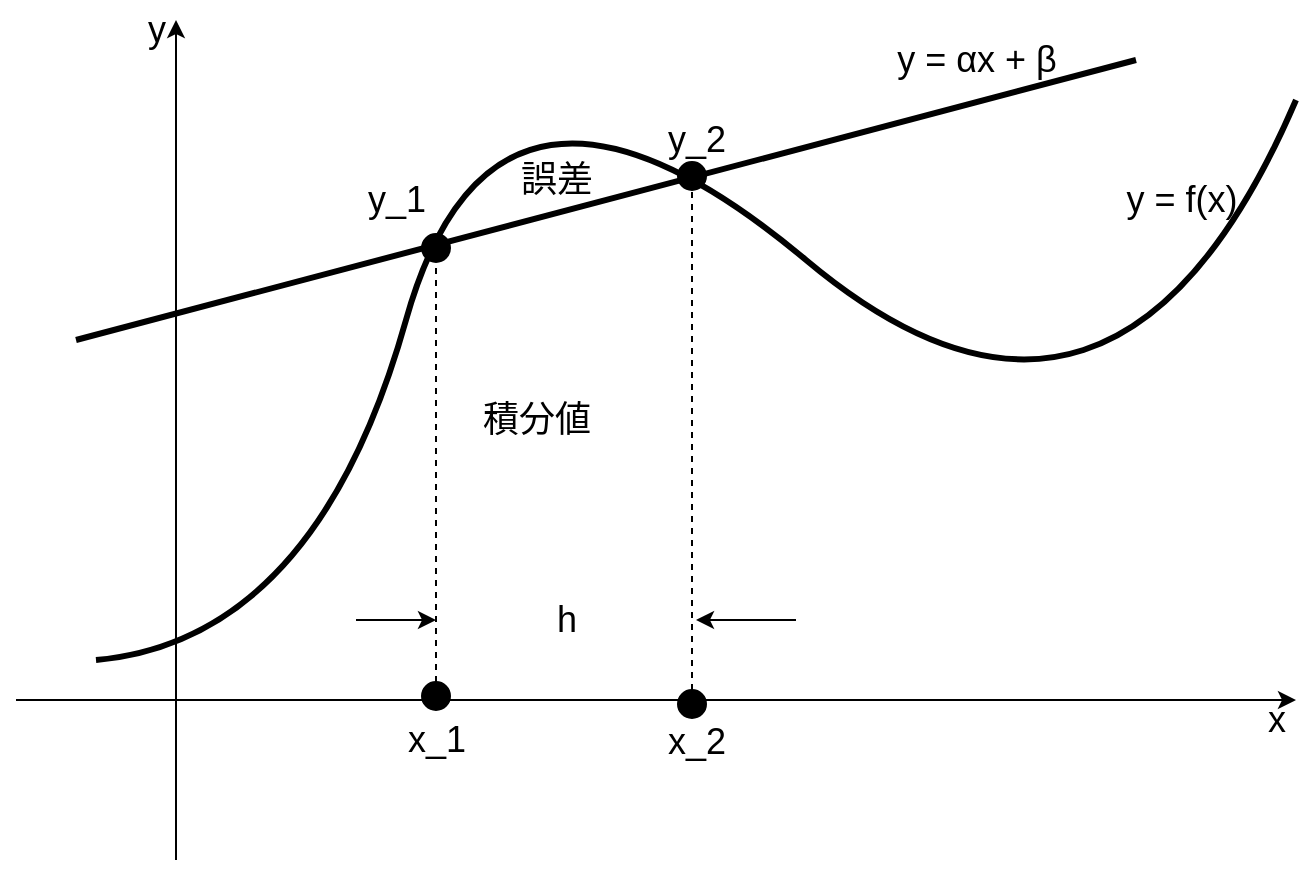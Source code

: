 <mxfile version="13.6.9" type="device"><diagram id="syfCUTotpAp9FUaSQOCl" name="Page-1"><mxGraphModel dx="946" dy="566" grid="1" gridSize="10" guides="1" tooltips="1" connect="1" arrows="1" fold="1" page="1" pageScale="1" pageWidth="850" pageHeight="1100" math="0" shadow="0"><root><mxCell id="0"/><mxCell id="1" parent="0"/><mxCell id="Ou8_ABRLZcwf8cWvMmEy-1" value="" style="endArrow=classic;html=1;fontSize=18;" edge="1" parent="1"><mxGeometry width="50" height="50" relative="1" as="geometry"><mxPoint x="120" y="440" as="sourcePoint"/><mxPoint x="120" y="20" as="targetPoint"/></mxGeometry></mxCell><mxCell id="Ou8_ABRLZcwf8cWvMmEy-2" value="y" style="text;html=1;align=center;verticalAlign=middle;resizable=0;points=[];autosize=1;fontSize=18;" vertex="1" parent="1"><mxGeometry x="100" y="10" width="20" height="30" as="geometry"/></mxCell><mxCell id="Ou8_ABRLZcwf8cWvMmEy-3" value="" style="endArrow=classic;html=1;fontSize=18;" edge="1" parent="1"><mxGeometry width="50" height="50" relative="1" as="geometry"><mxPoint x="40" y="360" as="sourcePoint"/><mxPoint x="680" y="360" as="targetPoint"/></mxGeometry></mxCell><mxCell id="Ou8_ABRLZcwf8cWvMmEy-4" value="x" style="text;html=1;align=center;verticalAlign=middle;resizable=0;points=[];autosize=1;fontSize=18;" vertex="1" parent="1"><mxGeometry x="660" y="355" width="20" height="30" as="geometry"/></mxCell><mxCell id="Ou8_ABRLZcwf8cWvMmEy-5" value="" style="curved=1;endArrow=none;html=1;endFill=0;strokeWidth=3;fontSize=18;" edge="1" parent="1"><mxGeometry width="50" height="50" relative="1" as="geometry"><mxPoint x="80" y="340" as="sourcePoint"/><mxPoint x="680" y="60" as="targetPoint"/><Array as="points"><mxPoint x="190" y="330"/><mxPoint x="280" y="10"/><mxPoint x="590" y="270"/></Array></mxGeometry></mxCell><mxCell id="Ou8_ABRLZcwf8cWvMmEy-6" value="&amp;nbsp;y = f(x)" style="text;html=1;align=center;verticalAlign=middle;resizable=0;points=[];autosize=1;fontSize=18;" vertex="1" parent="1"><mxGeometry x="580" y="95" width="80" height="30" as="geometry"/></mxCell><mxCell id="Ou8_ABRLZcwf8cWvMmEy-7" value="" style="endArrow=none;html=1;strokeWidth=3;fontSize=18;" edge="1" parent="1"><mxGeometry width="50" height="50" relative="1" as="geometry"><mxPoint x="70" y="180" as="sourcePoint"/><mxPoint x="600" y="40" as="targetPoint"/></mxGeometry></mxCell><mxCell id="Ou8_ABRLZcwf8cWvMmEy-8" value="y = αx + β" style="text;html=1;align=center;verticalAlign=middle;resizable=0;points=[];autosize=1;fontSize=18;" vertex="1" parent="1"><mxGeometry x="470" y="25" width="100" height="30" as="geometry"/></mxCell><mxCell id="Ou8_ABRLZcwf8cWvMmEy-10" value="" style="endArrow=circle;dashed=1;html=1;strokeWidth=1;fillColor=#A6DBFF;fontSize=18;startArrow=circle;startFill=1;endFill=1;" edge="1" parent="1"><mxGeometry width="50" height="50" relative="1" as="geometry"><mxPoint x="250" y="366" as="sourcePoint"/><mxPoint x="250" y="126" as="targetPoint"/></mxGeometry></mxCell><mxCell id="Ou8_ABRLZcwf8cWvMmEy-11" value="" style="endArrow=circle;dashed=1;html=1;strokeWidth=1;fillColor=#A6DBFF;fontSize=18;startArrow=circle;startFill=1;endFill=1;" edge="1" parent="1"><mxGeometry width="50" height="50" relative="1" as="geometry"><mxPoint x="378" y="370" as="sourcePoint"/><mxPoint x="378" y="90" as="targetPoint"/></mxGeometry></mxCell><mxCell id="Ou8_ABRLZcwf8cWvMmEy-12" value="" style="endArrow=classic;html=1;strokeWidth=1;fillColor=#A6DBFF;fontSize=18;" edge="1" parent="1"><mxGeometry width="50" height="50" relative="1" as="geometry"><mxPoint x="430" y="320" as="sourcePoint"/><mxPoint x="380" y="320" as="targetPoint"/></mxGeometry></mxCell><mxCell id="Ou8_ABRLZcwf8cWvMmEy-13" value="" style="endArrow=classic;html=1;strokeWidth=1;fillColor=#A6DBFF;fontSize=18;" edge="1" parent="1"><mxGeometry width="50" height="50" relative="1" as="geometry"><mxPoint x="210" y="320" as="sourcePoint"/><mxPoint x="250" y="320" as="targetPoint"/></mxGeometry></mxCell><mxCell id="Ou8_ABRLZcwf8cWvMmEy-14" value="h" style="text;html=1;align=center;verticalAlign=middle;resizable=0;points=[];autosize=1;fontSize=18;" vertex="1" parent="1"><mxGeometry x="300" y="305" width="30" height="30" as="geometry"/></mxCell><mxCell id="Ou8_ABRLZcwf8cWvMmEy-15" value="x_1" style="text;html=1;align=center;verticalAlign=middle;resizable=0;points=[];autosize=1;fontSize=18;" vertex="1" parent="1"><mxGeometry x="230" y="365" width="40" height="30" as="geometry"/></mxCell><mxCell id="Ou8_ABRLZcwf8cWvMmEy-16" value="x_2" style="text;html=1;align=center;verticalAlign=middle;resizable=0;points=[];autosize=1;fontSize=18;" vertex="1" parent="1"><mxGeometry x="360" y="366" width="40" height="30" as="geometry"/></mxCell><mxCell id="Ou8_ABRLZcwf8cWvMmEy-17" value="y_1" style="text;html=1;align=center;verticalAlign=middle;resizable=0;points=[];autosize=1;fontSize=18;" vertex="1" parent="1"><mxGeometry x="210" y="95" width="40" height="30" as="geometry"/></mxCell><mxCell id="Ou8_ABRLZcwf8cWvMmEy-18" value="y_2" style="text;html=1;align=center;verticalAlign=middle;resizable=0;points=[];autosize=1;fontSize=18;" vertex="1" parent="1"><mxGeometry x="360" y="65" width="40" height="30" as="geometry"/></mxCell><mxCell id="Ou8_ABRLZcwf8cWvMmEy-19" value="積分値" style="text;html=1;align=center;verticalAlign=middle;resizable=0;points=[];autosize=1;fontSize=18;" vertex="1" parent="1"><mxGeometry x="265" y="205" width="70" height="30" as="geometry"/></mxCell><mxCell id="Ou8_ABRLZcwf8cWvMmEy-20" value="誤差" style="text;html=1;align=center;verticalAlign=middle;resizable=0;points=[];autosize=1;fontSize=18;" vertex="1" parent="1"><mxGeometry x="285" y="85" width="50" height="30" as="geometry"/></mxCell></root></mxGraphModel></diagram></mxfile>